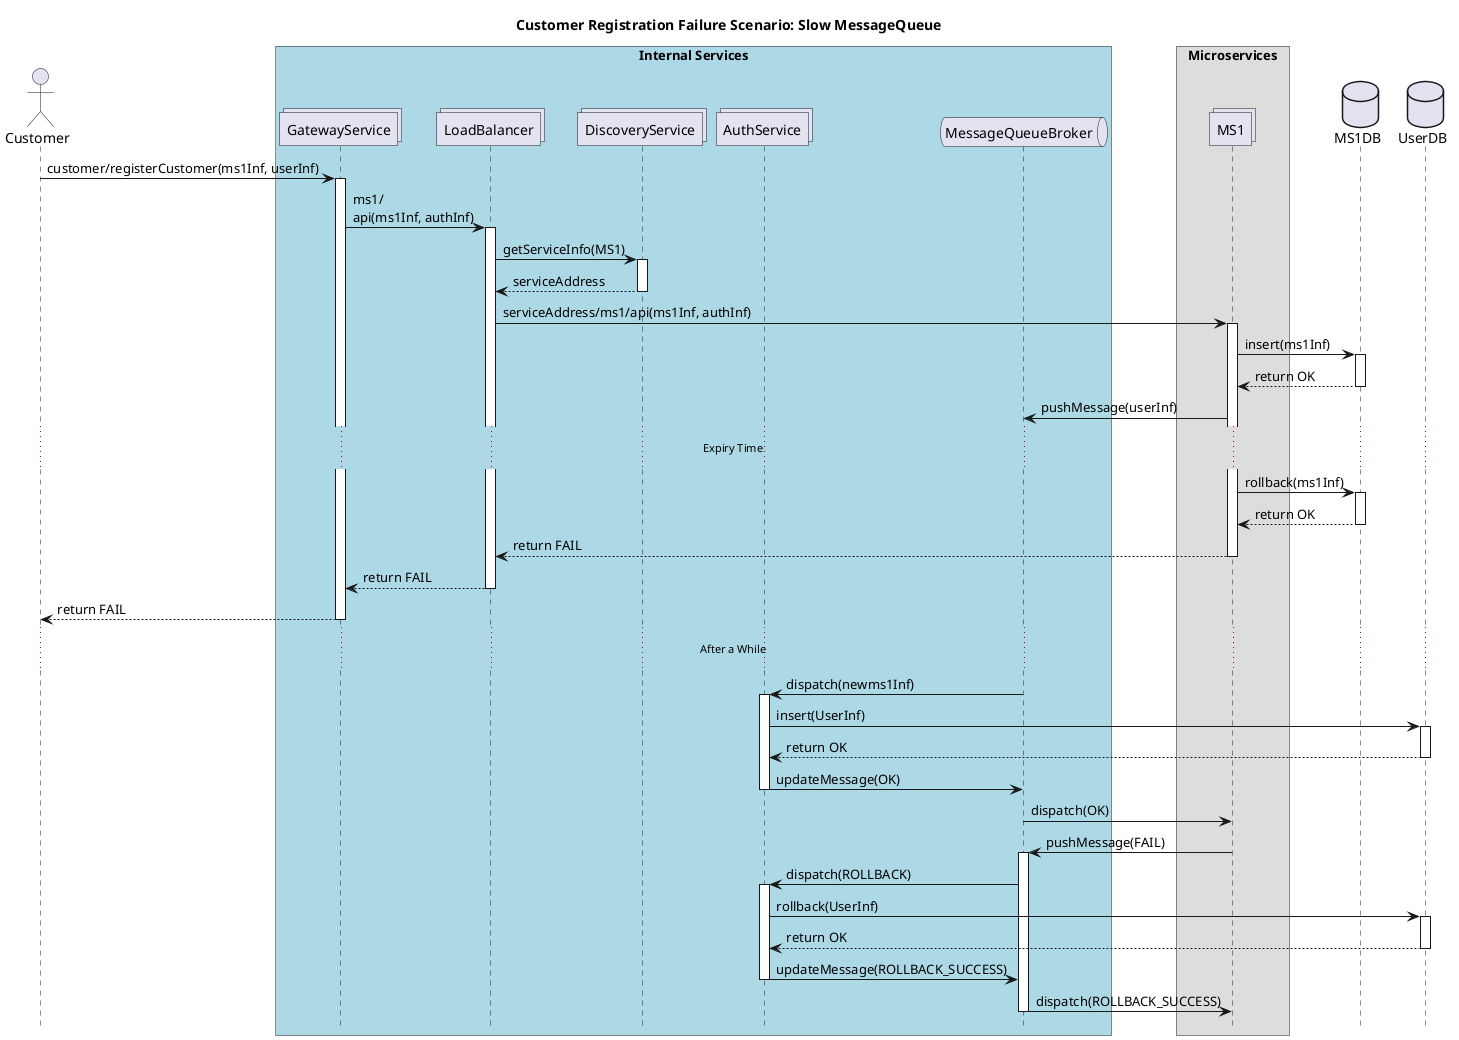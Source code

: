 @startuml CustomerRegistrationFailureScenarioSlowMessageQueue
!pragma teoz true

hide footbox
actor Customer

title "Customer Registration Failure Scenario: Slow MessageQueue"

box "Internal Services" #LightBlue
collections GatewayService
collections LoadBalancer
collections DiscoveryService
collections AuthService
queue MessageQueueBroker
end box

box "Microservices"
collections MS1
end box

database MS1DB
database UserDB

Customer -> GatewayService ++ : customer/registerCustomer(ms1Inf, userInf)
GatewayService -> LoadBalancer ++ : ms1/\napi(ms1Inf, authInf)
LoadBalancer -> DiscoveryService ++ : getServiceInfo(MS1)
return serviceAddress 
LoadBalancer -> MS1 ++ : serviceAddress/ms1/api(ms1Inf, authInf)
MS1 -> MS1DB ++: insert(ms1Inf)
return return OK 
MS1 -> MessageQueueBroker : pushMessage(userInf)
...Expiry Time...
MS1 -> MS1DB ++: rollback(ms1Inf)
return return OK 
return return FAIL 
return return FAIL 
return return FAIL 
...After a While...
MessageQueueBroker -> AuthService ++ : dispatch(newms1Inf)
AuthService -> UserDB ++ : insert(UserInf)
return return OK 
AuthService -> MessageQueueBroker -- : updateMessage(OK)
MessageQueueBroker -> MS1 -- : dispatch(OK)
MS1 -> MessageQueueBroker ++ : pushMessage(FAIL)
MessageQueueBroker -> AuthService ++ : dispatch(ROLLBACK)
AuthService -> UserDB ++ : rollback(UserInf)
return return OK 
AuthService -> MessageQueueBroker -- : updateMessage(ROLLBACK_SUCCESS) 
MessageQueueBroker -> MS1 -- : dispatch(ROLLBACK_SUCCESS)



@enduml